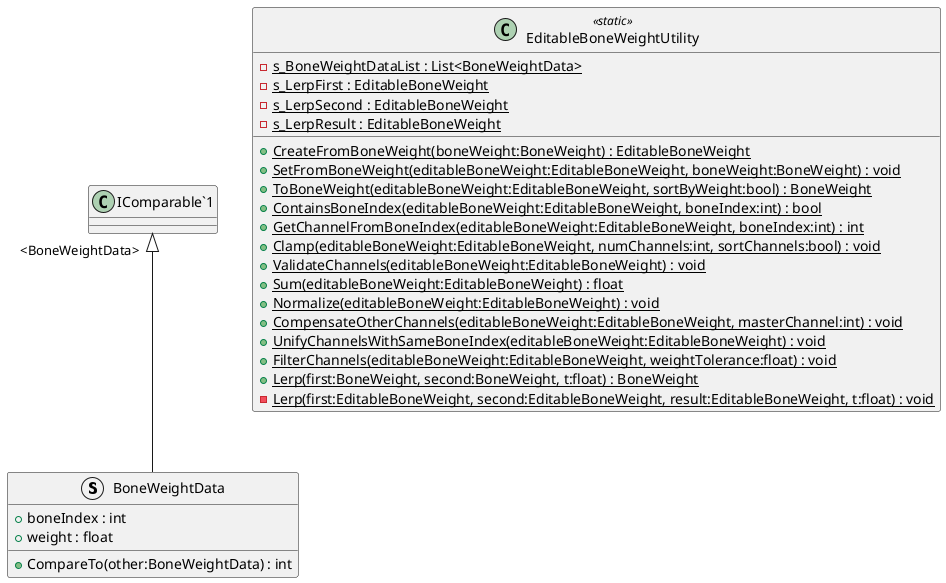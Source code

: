 @startuml
struct BoneWeightData {
    + boneIndex : int
    + weight : float
    + CompareTo(other:BoneWeightData) : int
}
class EditableBoneWeightUtility <<static>> {
    - {static} s_BoneWeightDataList : List<BoneWeightData>
    - {static} s_LerpFirst : EditableBoneWeight
    - {static} s_LerpSecond : EditableBoneWeight
    - {static} s_LerpResult : EditableBoneWeight
    + {static} CreateFromBoneWeight(boneWeight:BoneWeight) : EditableBoneWeight
    + {static} SetFromBoneWeight(editableBoneWeight:EditableBoneWeight, boneWeight:BoneWeight) : void
    + {static} ToBoneWeight(editableBoneWeight:EditableBoneWeight, sortByWeight:bool) : BoneWeight
    + {static} ContainsBoneIndex(editableBoneWeight:EditableBoneWeight, boneIndex:int) : bool
    + {static} GetChannelFromBoneIndex(editableBoneWeight:EditableBoneWeight, boneIndex:int) : int
    + {static} Clamp(editableBoneWeight:EditableBoneWeight, numChannels:int, sortChannels:bool) : void
    + {static} ValidateChannels(editableBoneWeight:EditableBoneWeight) : void
    + {static} Sum(editableBoneWeight:EditableBoneWeight) : float
    + {static} Normalize(editableBoneWeight:EditableBoneWeight) : void
    + {static} CompensateOtherChannels(editableBoneWeight:EditableBoneWeight, masterChannel:int) : void
    + {static} UnifyChannelsWithSameBoneIndex(editableBoneWeight:EditableBoneWeight) : void
    + {static} FilterChannels(editableBoneWeight:EditableBoneWeight, weightTolerance:float) : void
    + {static} Lerp(first:BoneWeight, second:BoneWeight, t:float) : BoneWeight
    - {static} Lerp(first:EditableBoneWeight, second:EditableBoneWeight, result:EditableBoneWeight, t:float) : void
}
"IComparable`1" "<BoneWeightData>" <|-- BoneWeightData
@enduml
